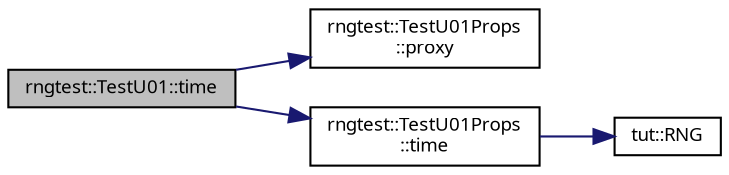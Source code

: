 digraph "rngtest::TestU01::time"
{
 // INTERACTIVE_SVG=YES
  bgcolor="transparent";
  edge [fontname="sans-serif",fontsize="9",labelfontname="sans-serif",labelfontsize="9"];
  node [fontname="sans-serif",fontsize="9",shape=record];
  rankdir="LR";
  Node1 [label="rngtest::TestU01::time",height=0.2,width=0.4,color="black", fillcolor="grey75", style="filled", fontcolor="black"];
  Node1 -> Node2 [color="midnightblue",fontsize="9",style="solid",fontname="sans-serif"];
  Node2 [label="rngtest::TestU01Props\l::proxy",height=0.2,width=0.4,color="black",URL="$classrngtest_1_1_test_u01_props.html#a84359bbd39b11c314afb103e7f82b652"];
  Node1 -> Node3 [color="midnightblue",fontsize="9",style="solid",fontname="sans-serif"];
  Node3 [label="rngtest::TestU01Props\l::time",height=0.2,width=0.4,color="black",URL="$classrngtest_1_1_test_u01_props.html#af5249bea43a584233205c75777f57994"];
  Node3 -> Node4 [color="midnightblue",fontsize="9",style="solid",fontname="sans-serif"];
  Node4 [label="tut::RNG",height=0.2,width=0.4,color="black",URL="$namespacetut.html#a316731162657b1b1e58291515240b16f",tooltip="Define test group. "];
}

